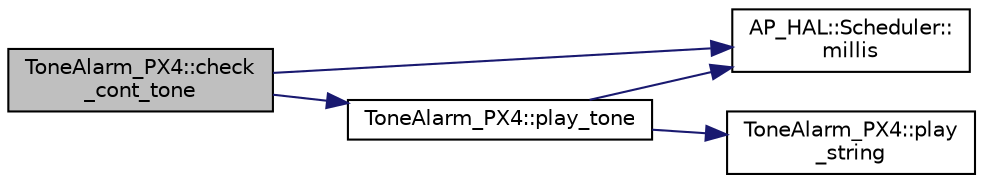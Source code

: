 digraph "ToneAlarm_PX4::check_cont_tone"
{
 // INTERACTIVE_SVG=YES
  edge [fontname="Helvetica",fontsize="10",labelfontname="Helvetica",labelfontsize="10"];
  node [fontname="Helvetica",fontsize="10",shape=record];
  rankdir="LR";
  Node1 [label="ToneAlarm_PX4::check\l_cont_tone",height=0.2,width=0.4,color="black", fillcolor="grey75", style="filled", fontcolor="black"];
  Node1 -> Node2 [color="midnightblue",fontsize="10",style="solid",fontname="Helvetica"];
  Node2 [label="AP_HAL::Scheduler::\lmillis",height=0.2,width=0.4,color="black", fillcolor="white", style="filled",URL="$classAP__HAL_1_1Scheduler.html#a26b68339fc68a562d8d3a1238d0ec8c1"];
  Node1 -> Node3 [color="midnightblue",fontsize="10",style="solid",fontname="Helvetica"];
  Node3 [label="ToneAlarm_PX4::play_tone",height=0.2,width=0.4,color="black", fillcolor="white", style="filled",URL="$classToneAlarm__PX4.html#a6b00305a172a33a394db378444bc4683",tooltip="play_tune - play one of the pre-defined tunes "];
  Node3 -> Node2 [color="midnightblue",fontsize="10",style="solid",fontname="Helvetica"];
  Node3 -> Node4 [color="midnightblue",fontsize="10",style="solid",fontname="Helvetica"];
  Node4 [label="ToneAlarm_PX4::play\l_string",height=0.2,width=0.4,color="black", fillcolor="white", style="filled",URL="$classToneAlarm__PX4.html#a8a6c14a17e6be6ab9f263d4c0127d49a"];
}
